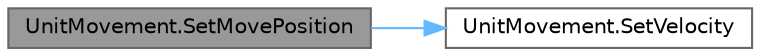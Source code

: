 digraph "UnitMovement.SetMovePosition"
{
 // LATEX_PDF_SIZE
  bgcolor="transparent";
  edge [fontname=Helvetica,fontsize=10,labelfontname=Helvetica,labelfontsize=10];
  node [fontname=Helvetica,fontsize=10,shape=box,height=0.2,width=0.4];
  rankdir="LR";
  Node1 [label="UnitMovement.SetMovePosition",height=0.2,width=0.4,color="gray40", fillcolor="grey60", style="filled", fontcolor="black",tooltip=" "];
  Node1 -> Node2 [color="steelblue1",style="solid"];
  Node2 [label="UnitMovement.SetVelocity",height=0.2,width=0.4,color="grey40", fillcolor="white", style="filled",URL="$class_unit_movement.html#ab46ad5198a06fedfccded69ee70875ec",tooltip=" "];
}

